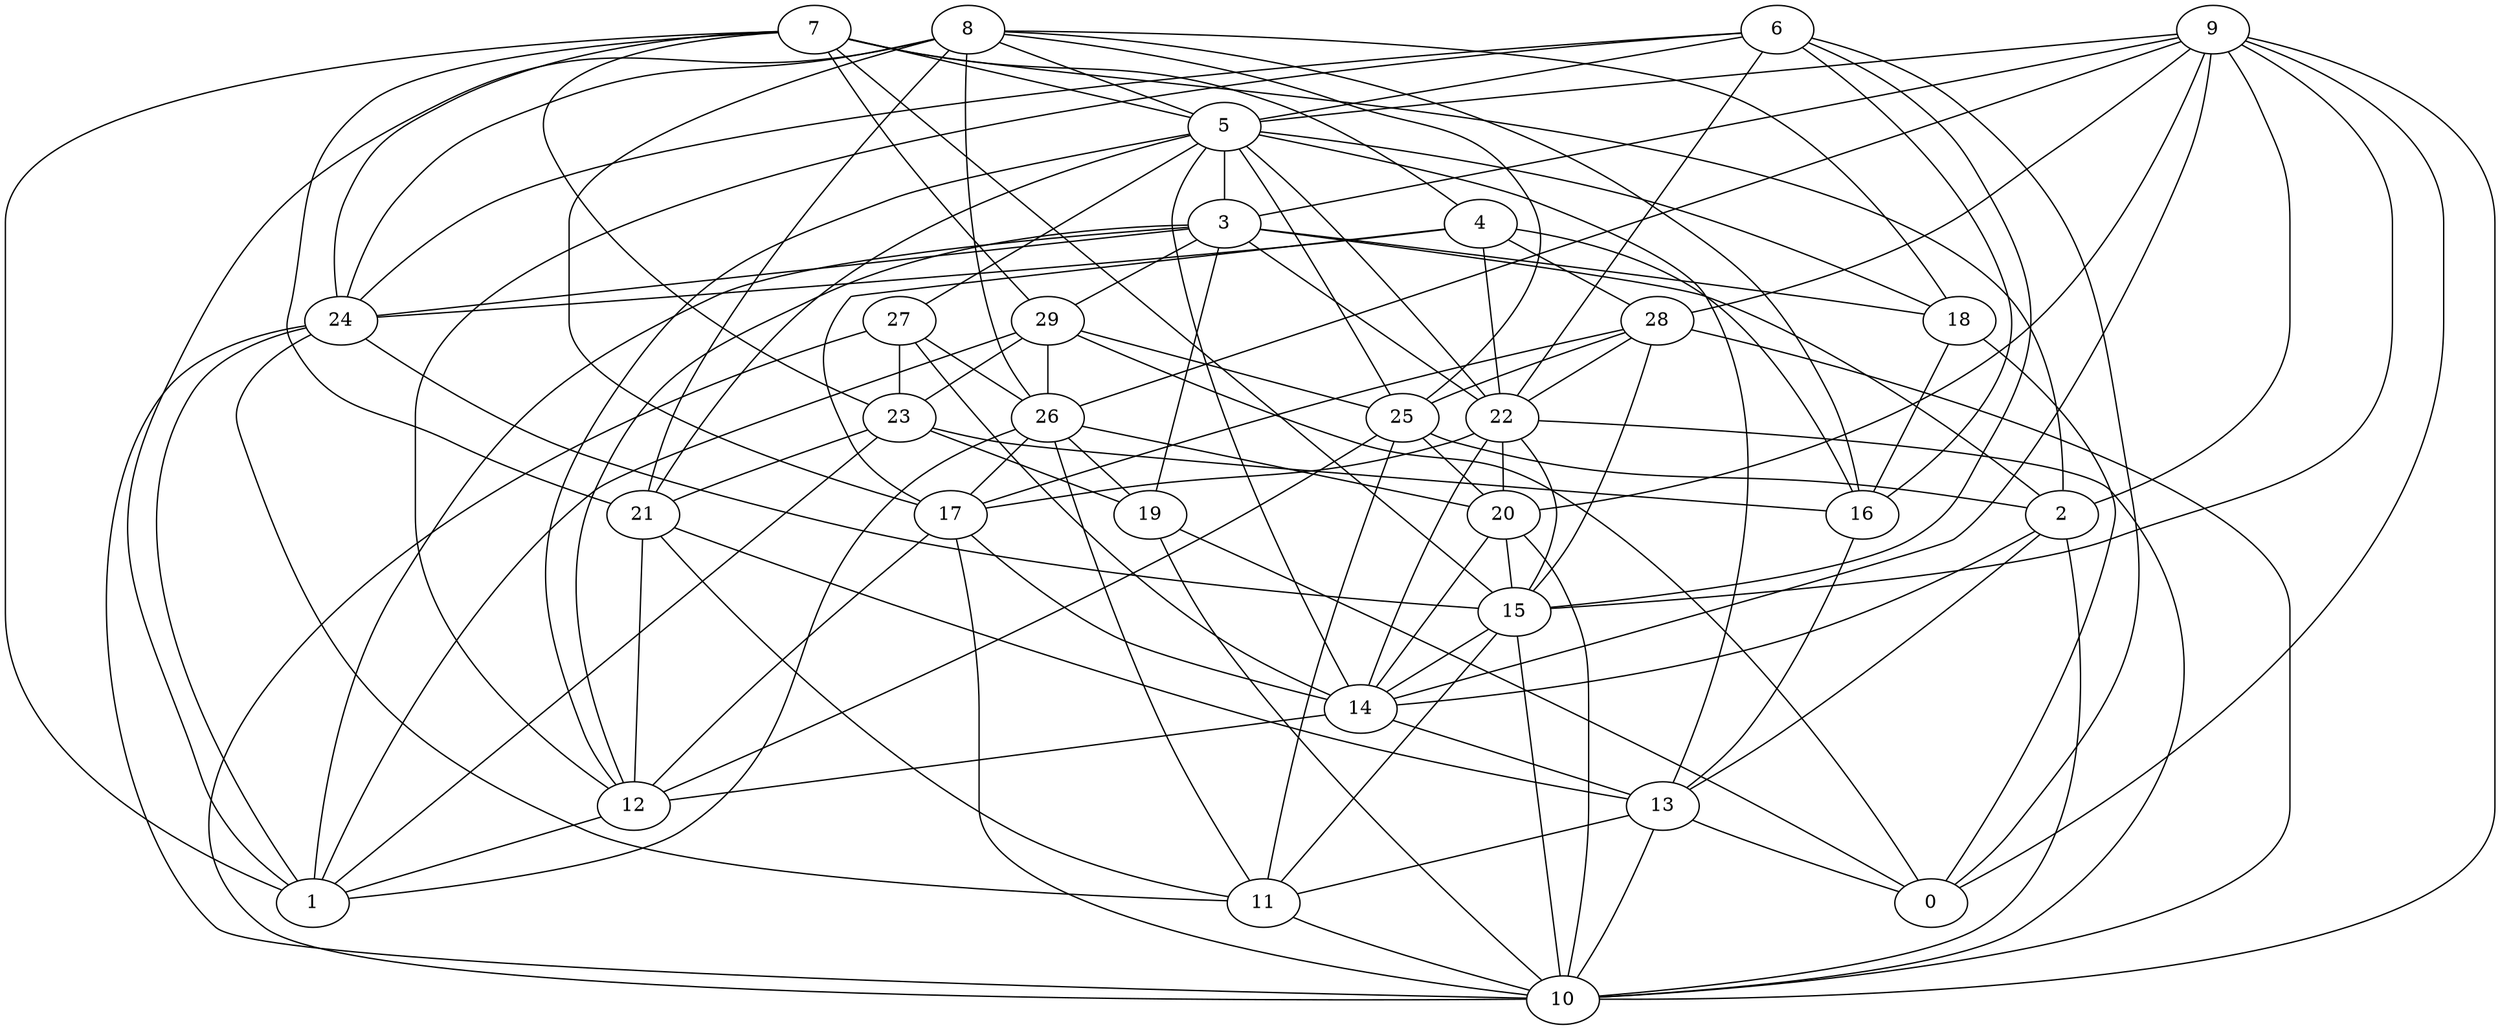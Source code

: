 digraph GG_graph {

subgraph G_graph {
edge [color = black]
"28" -> "25" [dir = none]
"28" -> "17" [dir = none]
"28" -> "15" [dir = none]
"4" -> "17" [dir = none]
"4" -> "28" [dir = none]
"4" -> "22" [dir = none]
"4" -> "24" [dir = none]
"9" -> "15" [dir = none]
"9" -> "0" [dir = none]
"9" -> "10" [dir = none]
"9" -> "14" [dir = none]
"9" -> "20" [dir = none]
"9" -> "26" [dir = none]
"9" -> "3" [dir = none]
"9" -> "5" [dir = none]
"9" -> "28" [dir = none]
"17" -> "10" [dir = none]
"17" -> "12" [dir = none]
"22" -> "14" [dir = none]
"22" -> "17" [dir = none]
"22" -> "10" [dir = none]
"24" -> "1" [dir = none]
"24" -> "15" [dir = none]
"24" -> "10" [dir = none]
"24" -> "11" [dir = none]
"19" -> "10" [dir = none]
"19" -> "0" [dir = none]
"26" -> "20" [dir = none]
"26" -> "17" [dir = none]
"26" -> "1" [dir = none]
"26" -> "19" [dir = none]
"14" -> "13" [dir = none]
"16" -> "13" [dir = none]
"6" -> "12" [dir = none]
"6" -> "16" [dir = none]
"6" -> "0" [dir = none]
"6" -> "15" [dir = none]
"6" -> "24" [dir = none]
"6" -> "5" [dir = none]
"3" -> "24" [dir = none]
"3" -> "22" [dir = none]
"3" -> "2" [dir = none]
"3" -> "29" [dir = none]
"8" -> "17" [dir = none]
"8" -> "1" [dir = none]
"8" -> "16" [dir = none]
"8" -> "24" [dir = none]
"8" -> "26" [dir = none]
"8" -> "25" [dir = none]
"29" -> "25" [dir = none]
"29" -> "26" [dir = none]
"29" -> "1" [dir = none]
"13" -> "11" [dir = none]
"13" -> "10" [dir = none]
"13" -> "0" [dir = none]
"20" -> "15" [dir = none]
"11" -> "10" [dir = none]
"18" -> "16" [dir = none]
"18" -> "0" [dir = none]
"7" -> "2" [dir = none]
"7" -> "5" [dir = none]
"7" -> "4" [dir = none]
"7" -> "15" [dir = none]
"7" -> "29" [dir = none]
"7" -> "24" [dir = none]
"27" -> "23" [dir = none]
"27" -> "14" [dir = none]
"27" -> "26" [dir = none]
"27" -> "10" [dir = none]
"5" -> "13" [dir = none]
"5" -> "27" [dir = none]
"5" -> "3" [dir = none]
"5" -> "18" [dir = none]
"5" -> "14" [dir = none]
"5" -> "25" [dir = none]
"25" -> "11" [dir = none]
"25" -> "20" [dir = none]
"25" -> "12" [dir = none]
"2" -> "14" [dir = none]
"2" -> "13" [dir = none]
"2" -> "10" [dir = none]
"21" -> "12" [dir = none]
"21" -> "11" [dir = none]
"23" -> "21" [dir = none]
"23" -> "1" [dir = none]
"23" -> "16" [dir = none]
"12" -> "1" [dir = none]
"7" -> "23" [dir = none]
"29" -> "23" [dir = none]
"7" -> "21" [dir = none]
"4" -> "16" [dir = none]
"3" -> "19" [dir = none]
"8" -> "5" [dir = none]
"21" -> "13" [dir = none]
"28" -> "10" [dir = none]
"22" -> "15" [dir = none]
"7" -> "1" [dir = none]
"17" -> "14" [dir = none]
"20" -> "10" [dir = none]
"5" -> "12" [dir = none]
"5" -> "21" [dir = none]
"28" -> "22" [dir = none]
"14" -> "12" [dir = none]
"3" -> "12" [dir = none]
"22" -> "20" [dir = none]
"15" -> "10" [dir = none]
"8" -> "18" [dir = none]
"9" -> "2" [dir = none]
"6" -> "22" [dir = none]
"15" -> "14" [dir = none]
"5" -> "22" [dir = none]
"20" -> "14" [dir = none]
"23" -> "19" [dir = none]
"3" -> "18" [dir = none]
"8" -> "21" [dir = none]
"15" -> "11" [dir = none]
"3" -> "1" [dir = none]
"25" -> "2" [dir = none]
"29" -> "0" [dir = none]
"26" -> "11" [dir = none]
}

}
